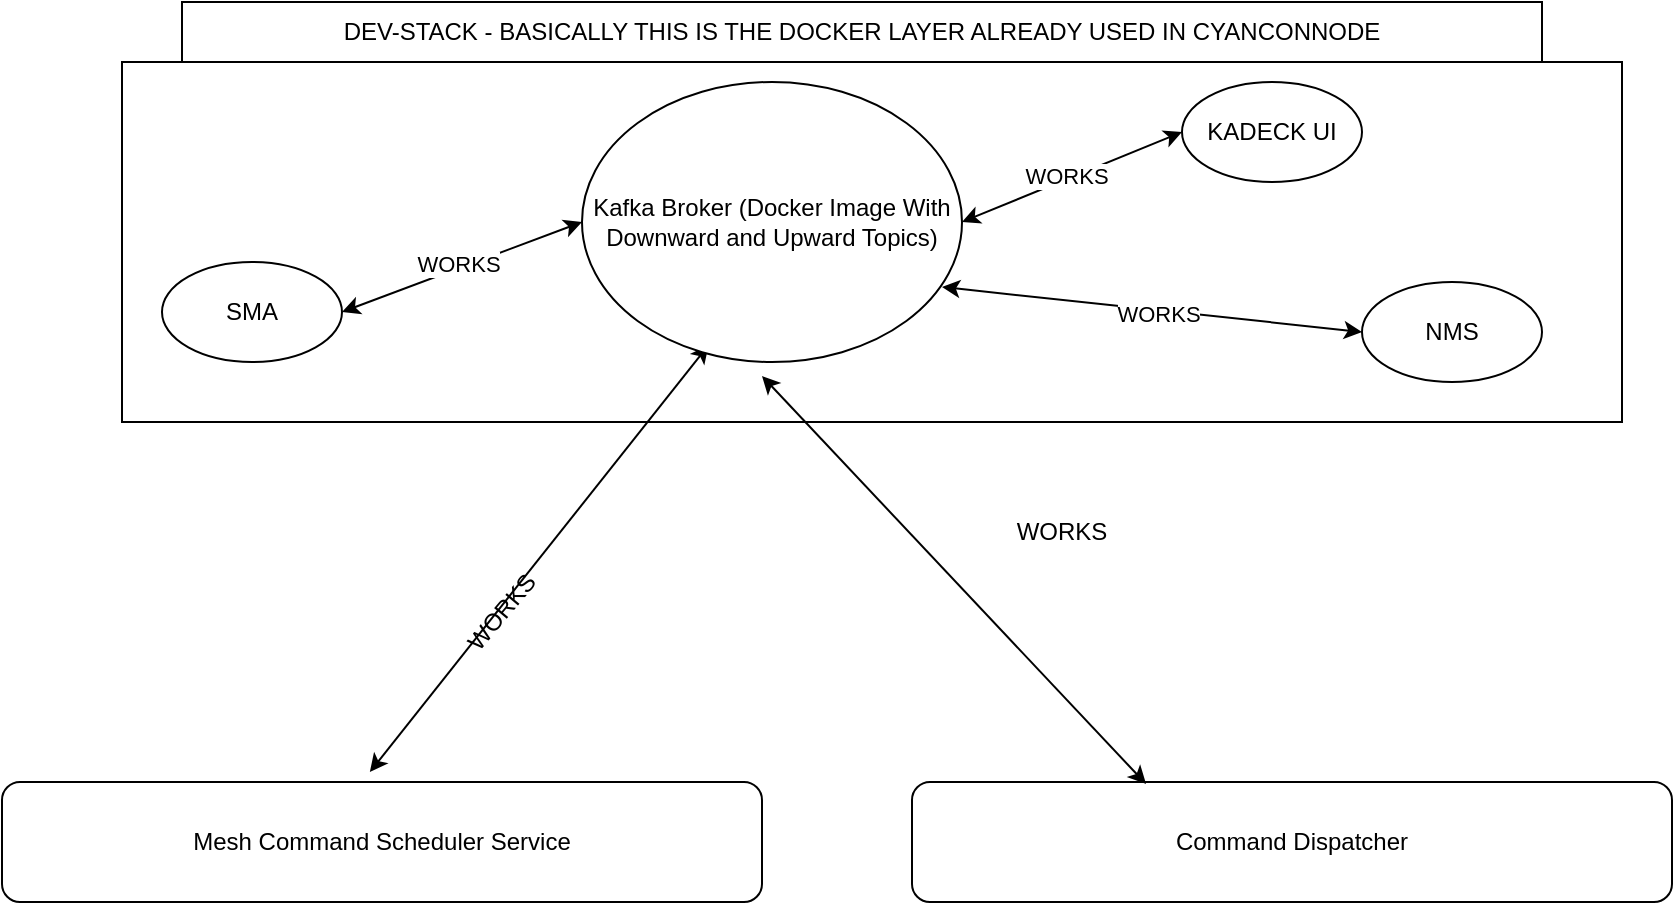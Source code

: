 <mxfile version="22.1.3" type="github">
  <diagram name="Page-1" id="zG5zKizvqUGSGyj7EHf8">
    <mxGraphModel dx="1210" dy="1703" grid="1" gridSize="10" guides="1" tooltips="1" connect="1" arrows="1" fold="1" page="1" pageScale="1" pageWidth="850" pageHeight="1100" math="0" shadow="0">
      <root>
        <mxCell id="0" />
        <mxCell id="1" parent="0" />
        <mxCell id="G7nmGpfLF5mpm_TBCSaa-2" value="Mesh Command Scheduler Service" style="rounded=1;whiteSpace=wrap;html=1;" parent="1" vertex="1">
          <mxGeometry x="10" y="300" width="380" height="60" as="geometry" />
        </mxCell>
        <mxCell id="i1HN7uWvgcQq31iAKBWK-1" value="" style="rounded=0;whiteSpace=wrap;html=1;" parent="1" vertex="1">
          <mxGeometry x="70" y="-60" width="750" height="180" as="geometry" />
        </mxCell>
        <mxCell id="G7nmGpfLF5mpm_TBCSaa-3" value="" style="endArrow=classic;startArrow=classic;html=1;rounded=0;entryX=0.333;entryY=0.94;entryDx=0;entryDy=0;entryPerimeter=0;exitX=0.484;exitY=-0.083;exitDx=0;exitDy=0;exitPerimeter=0;" parent="1" target="G7nmGpfLF5mpm_TBCSaa-1" edge="1" source="G7nmGpfLF5mpm_TBCSaa-2">
          <mxGeometry width="50" height="50" relative="1" as="geometry">
            <mxPoint x="250" y="286" as="sourcePoint" />
            <mxPoint x="250.892" y="80.0" as="targetPoint" />
          </mxGeometry>
        </mxCell>
        <mxCell id="G7nmGpfLF5mpm_TBCSaa-1" value="Kafka Broker (Docker Image With Downward and Upward Topics)" style="ellipse;whiteSpace=wrap;html=1;" parent="1" vertex="1">
          <mxGeometry x="300" y="-50" width="190" height="140" as="geometry" />
        </mxCell>
        <mxCell id="i1HN7uWvgcQq31iAKBWK-2" value="SMA" style="ellipse;whiteSpace=wrap;html=1;" parent="1" vertex="1">
          <mxGeometry x="90" y="40" width="90" height="50" as="geometry" />
        </mxCell>
        <mxCell id="i1HN7uWvgcQq31iAKBWK-4" value="KADECK UI" style="ellipse;whiteSpace=wrap;html=1;" parent="1" vertex="1">
          <mxGeometry x="600" y="-50" width="90" height="50" as="geometry" />
        </mxCell>
        <mxCell id="i1HN7uWvgcQq31iAKBWK-8" value="" style="endArrow=classic;startArrow=classic;html=1;rounded=0;entryX=0;entryY=0.5;entryDx=0;entryDy=0;exitX=1;exitY=0.5;exitDx=0;exitDy=0;" parent="1" source="G7nmGpfLF5mpm_TBCSaa-1" target="i1HN7uWvgcQq31iAKBWK-4" edge="1">
          <mxGeometry width="50" height="50" relative="1" as="geometry">
            <mxPoint x="420" y="156" as="sourcePoint" />
            <mxPoint x="616" y="24" as="targetPoint" />
          </mxGeometry>
        </mxCell>
        <mxCell id="i1HN7uWvgcQq31iAKBWK-9" value="Text" style="edgeLabel;html=1;align=center;verticalAlign=middle;resizable=0;points=[];" parent="i1HN7uWvgcQq31iAKBWK-8" vertex="1" connectable="0">
          <mxGeometry x="-0.049" y="4" relative="1" as="geometry">
            <mxPoint as="offset" />
          </mxGeometry>
        </mxCell>
        <mxCell id="Q5F_38Ogwemy6x9SQ96H-3" value="WORKS" style="edgeLabel;html=1;align=center;verticalAlign=middle;resizable=0;points=[];" parent="i1HN7uWvgcQq31iAKBWK-8" vertex="1" connectable="0">
          <mxGeometry x="-0.05" y="2" relative="1" as="geometry">
            <mxPoint as="offset" />
          </mxGeometry>
        </mxCell>
        <mxCell id="i1HN7uWvgcQq31iAKBWK-11" value="" style="endArrow=classic;startArrow=classic;html=1;rounded=0;entryX=0;entryY=0.5;entryDx=0;entryDy=0;" parent="1" target="G7nmGpfLF5mpm_TBCSaa-1" edge="1">
          <mxGeometry width="50" height="50" relative="1" as="geometry">
            <mxPoint x="180" y="65" as="sourcePoint" />
            <mxPoint x="350" y="45" as="targetPoint" />
          </mxGeometry>
        </mxCell>
        <mxCell id="i1HN7uWvgcQq31iAKBWK-12" value="Text" style="edgeLabel;html=1;align=center;verticalAlign=middle;resizable=0;points=[];" parent="i1HN7uWvgcQq31iAKBWK-11" vertex="1" connectable="0">
          <mxGeometry x="-0.049" y="4" relative="1" as="geometry">
            <mxPoint as="offset" />
          </mxGeometry>
        </mxCell>
        <mxCell id="fjZ5WEKi_uoiO2NCJmBn-2" value="WORKS" style="edgeLabel;html=1;align=center;verticalAlign=middle;resizable=0;points=[];" parent="i1HN7uWvgcQq31iAKBWK-11" vertex="1" connectable="0">
          <mxGeometry x="-0.024" y="2" relative="1" as="geometry">
            <mxPoint as="offset" />
          </mxGeometry>
        </mxCell>
        <mxCell id="fjZ5WEKi_uoiO2NCJmBn-3" value="DEV-STACK - BASICALLY THIS IS THE DOCKER LAYER ALREADY USED IN CYANCONNODE" style="rounded=0;whiteSpace=wrap;html=1;" parent="1" vertex="1">
          <mxGeometry x="100" y="-90" width="680" height="30" as="geometry" />
        </mxCell>
        <mxCell id="Q5F_38Ogwemy6x9SQ96H-1" value="WORKS" style="text;html=1;strokeColor=none;fillColor=none;align=center;verticalAlign=middle;whiteSpace=wrap;rounded=0;rotation=-50;" parent="1" vertex="1">
          <mxGeometry x="230" y="200" width="60" height="30" as="geometry" />
        </mxCell>
        <mxCell id="Q5F_38Ogwemy6x9SQ96H-2" value="WORKS" style="text;html=1;strokeColor=none;fillColor=none;align=center;verticalAlign=middle;whiteSpace=wrap;rounded=0;" parent="1" vertex="1">
          <mxGeometry x="510" y="160" width="60" height="30" as="geometry" />
        </mxCell>
        <mxCell id="WD5wQKv1ttTkJpSz0hpR-1" value="NMS" style="ellipse;whiteSpace=wrap;html=1;" parent="1" vertex="1">
          <mxGeometry x="690" y="50" width="90" height="50" as="geometry" />
        </mxCell>
        <mxCell id="WD5wQKv1ttTkJpSz0hpR-2" value="" style="endArrow=classic;startArrow=classic;html=1;rounded=0;entryX=0;entryY=0.5;entryDx=0;entryDy=0;exitX=0;exitY=0.5;exitDx=0;exitDy=0;" parent="1" edge="1" source="WD5wQKv1ttTkJpSz0hpR-1">
          <mxGeometry width="50" height="50" relative="1" as="geometry">
            <mxPoint x="645" y="97.5" as="sourcePoint" />
            <mxPoint x="480" y="52.5" as="targetPoint" />
          </mxGeometry>
        </mxCell>
        <mxCell id="WD5wQKv1ttTkJpSz0hpR-3" value="Text" style="edgeLabel;html=1;align=center;verticalAlign=middle;resizable=0;points=[];" parent="WD5wQKv1ttTkJpSz0hpR-2" vertex="1" connectable="0">
          <mxGeometry x="-0.049" y="4" relative="1" as="geometry">
            <mxPoint as="offset" />
          </mxGeometry>
        </mxCell>
        <mxCell id="WD5wQKv1ttTkJpSz0hpR-4" value="WORKS" style="edgeLabel;html=1;align=center;verticalAlign=middle;resizable=0;points=[];" parent="WD5wQKv1ttTkJpSz0hpR-2" vertex="1" connectable="0">
          <mxGeometry x="-0.024" y="2" relative="1" as="geometry">
            <mxPoint as="offset" />
          </mxGeometry>
        </mxCell>
        <mxCell id="h9A_q6IB0kWVLQJAk_iD-1" value="Command Dispatcher" style="rounded=1;whiteSpace=wrap;html=1;" vertex="1" parent="1">
          <mxGeometry x="465" y="300" width="380" height="60" as="geometry" />
        </mxCell>
        <mxCell id="h9A_q6IB0kWVLQJAk_iD-2" value="" style="endArrow=classic;startArrow=classic;html=1;rounded=0;entryX=0.333;entryY=0.94;entryDx=0;entryDy=0;entryPerimeter=0;exitX=0.308;exitY=0.017;exitDx=0;exitDy=0;exitPerimeter=0;" edge="1" parent="1" source="h9A_q6IB0kWVLQJAk_iD-1">
          <mxGeometry width="50" height="50" relative="1" as="geometry">
            <mxPoint x="234" y="315" as="sourcePoint" />
            <mxPoint x="390" y="97" as="targetPoint" />
          </mxGeometry>
        </mxCell>
      </root>
    </mxGraphModel>
  </diagram>
</mxfile>
